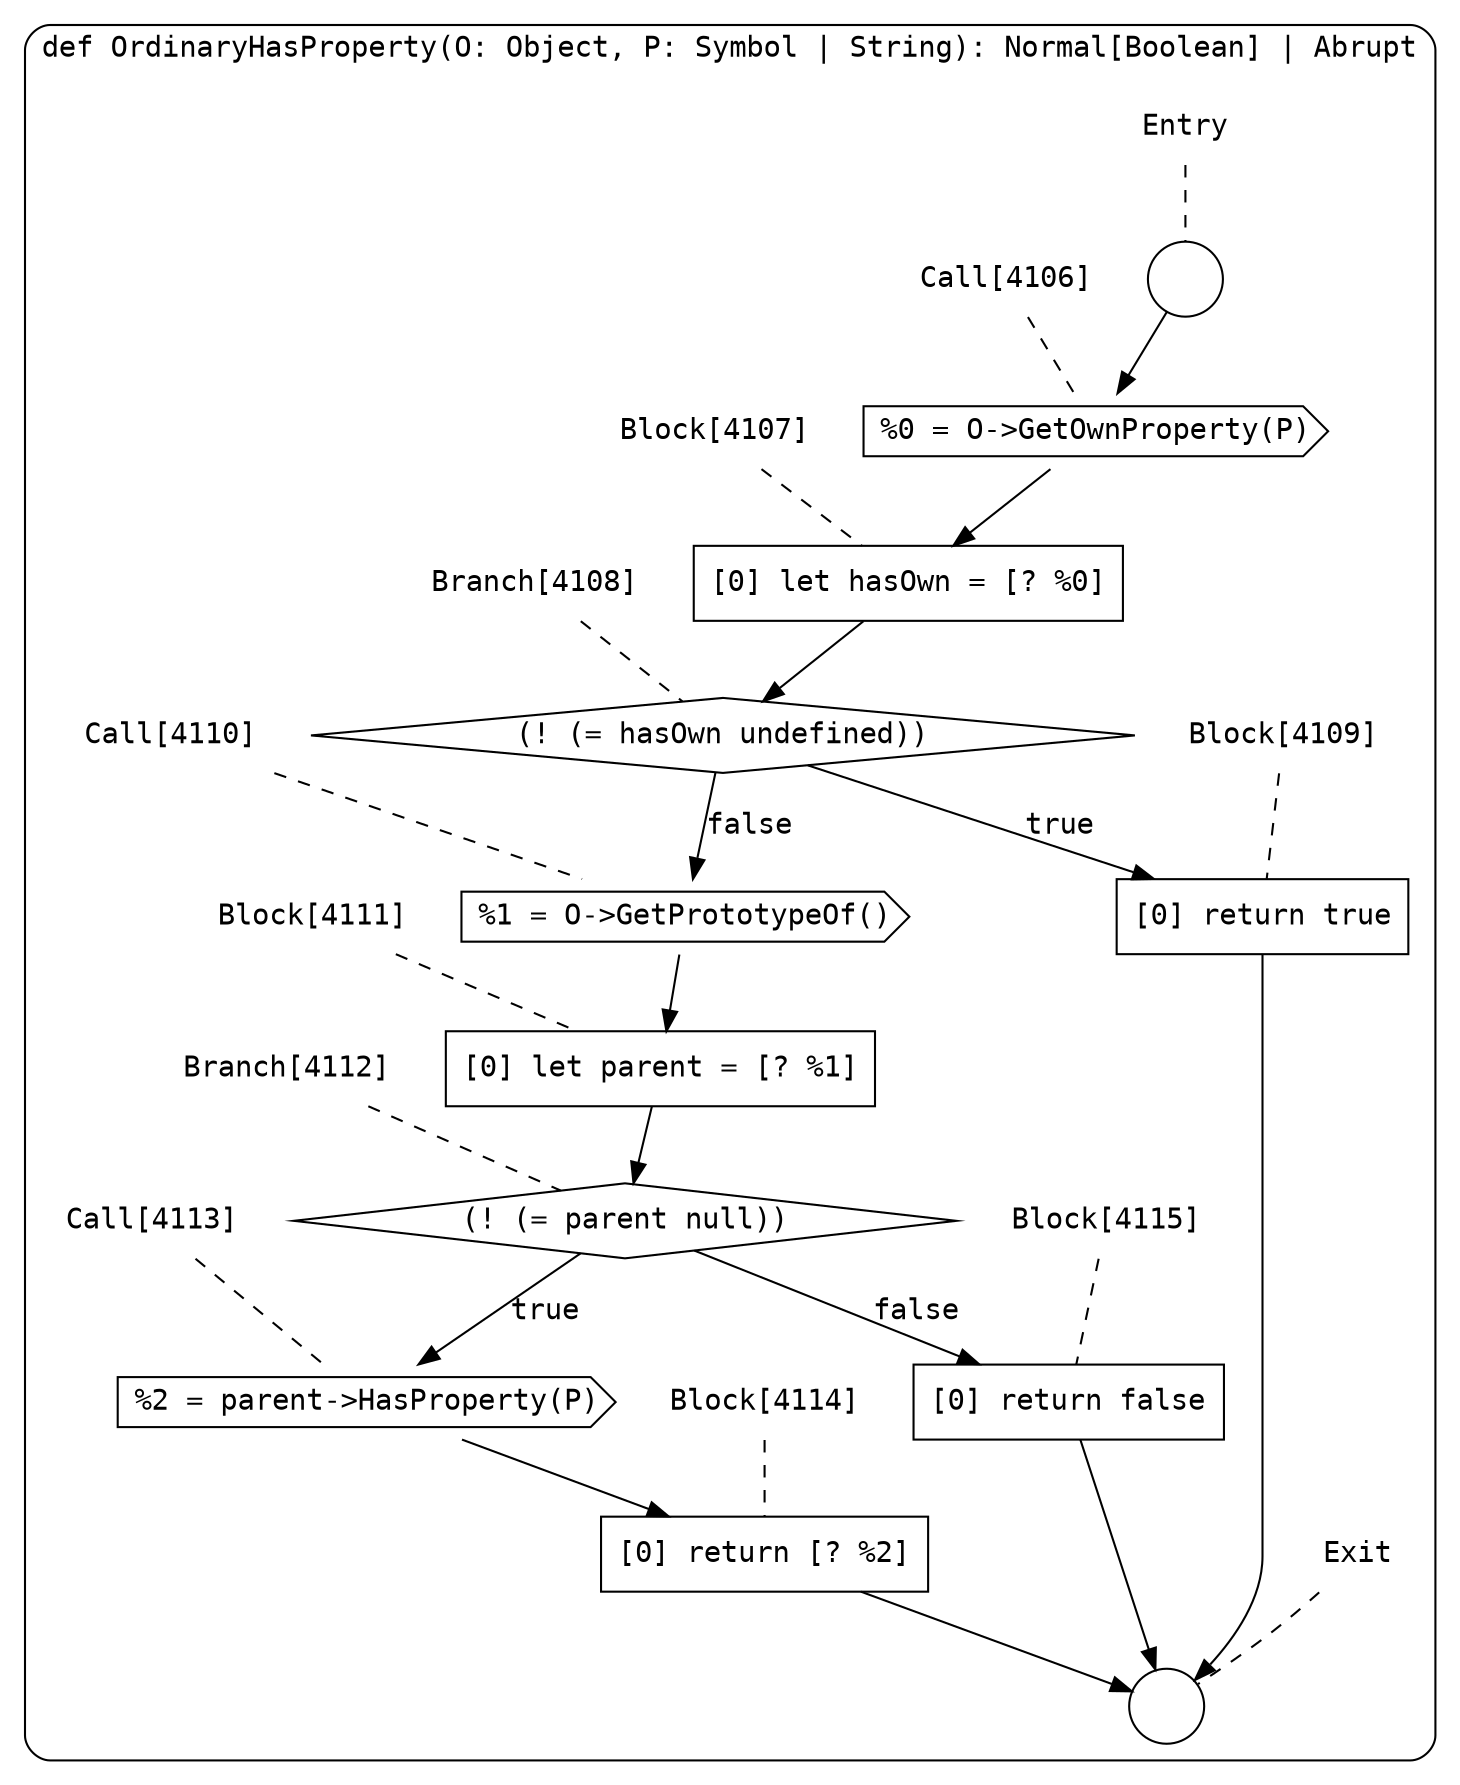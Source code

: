 digraph {
  graph [fontname = "Consolas"]
  node [fontname = "Consolas"]
  edge [fontname = "Consolas"]
  subgraph cluster1062 {
    label = "def OrdinaryHasProperty(O: Object, P: Symbol | String): Normal[Boolean] | Abrupt"
    style = rounded
    cluster1062_entry_name [shape=none, label=<<font color="black">Entry</font>>]
    cluster1062_entry_name -> cluster1062_entry [arrowhead=none, color="black", style=dashed]
    cluster1062_entry [shape=circle label=" " color="black" fillcolor="white" style=filled]
    cluster1062_entry -> node4106 [color="black"]
    cluster1062_exit_name [shape=none, label=<<font color="black">Exit</font>>]
    cluster1062_exit_name -> cluster1062_exit [arrowhead=none, color="black", style=dashed]
    cluster1062_exit [shape=circle label=" " color="black" fillcolor="white" style=filled]
    node4106_name [shape=none, label=<<font color="black">Call[4106]</font>>]
    node4106_name -> node4106 [arrowhead=none, color="black", style=dashed]
    node4106 [shape=cds, label=<<font color="black">%0 = O-&gt;GetOwnProperty(P)</font>> color="black" fillcolor="white", style=filled]
    node4106 -> node4107 [color="black"]
    node4107_name [shape=none, label=<<font color="black">Block[4107]</font>>]
    node4107_name -> node4107 [arrowhead=none, color="black", style=dashed]
    node4107 [shape=box, label=<<font color="black">[0] let hasOwn = [? %0]<BR ALIGN="LEFT"/></font>> color="black" fillcolor="white", style=filled]
    node4107 -> node4108 [color="black"]
    node4108_name [shape=none, label=<<font color="black">Branch[4108]</font>>]
    node4108_name -> node4108 [arrowhead=none, color="black", style=dashed]
    node4108 [shape=diamond, label=<<font color="black">(! (= hasOwn undefined))</font>> color="black" fillcolor="white", style=filled]
    node4108 -> node4109 [label=<<font color="black">true</font>> color="black"]
    node4108 -> node4110 [label=<<font color="black">false</font>> color="black"]
    node4109_name [shape=none, label=<<font color="black">Block[4109]</font>>]
    node4109_name -> node4109 [arrowhead=none, color="black", style=dashed]
    node4109 [shape=box, label=<<font color="black">[0] return true<BR ALIGN="LEFT"/></font>> color="black" fillcolor="white", style=filled]
    node4109 -> cluster1062_exit [color="black"]
    node4110_name [shape=none, label=<<font color="black">Call[4110]</font>>]
    node4110_name -> node4110 [arrowhead=none, color="black", style=dashed]
    node4110 [shape=cds, label=<<font color="black">%1 = O-&gt;GetPrototypeOf()</font>> color="black" fillcolor="white", style=filled]
    node4110 -> node4111 [color="black"]
    node4111_name [shape=none, label=<<font color="black">Block[4111]</font>>]
    node4111_name -> node4111 [arrowhead=none, color="black", style=dashed]
    node4111 [shape=box, label=<<font color="black">[0] let parent = [? %1]<BR ALIGN="LEFT"/></font>> color="black" fillcolor="white", style=filled]
    node4111 -> node4112 [color="black"]
    node4112_name [shape=none, label=<<font color="black">Branch[4112]</font>>]
    node4112_name -> node4112 [arrowhead=none, color="black", style=dashed]
    node4112 [shape=diamond, label=<<font color="black">(! (= parent null))</font>> color="black" fillcolor="white", style=filled]
    node4112 -> node4113 [label=<<font color="black">true</font>> color="black"]
    node4112 -> node4115 [label=<<font color="black">false</font>> color="black"]
    node4113_name [shape=none, label=<<font color="black">Call[4113]</font>>]
    node4113_name -> node4113 [arrowhead=none, color="black", style=dashed]
    node4113 [shape=cds, label=<<font color="black">%2 = parent-&gt;HasProperty(P)</font>> color="black" fillcolor="white", style=filled]
    node4113 -> node4114 [color="black"]
    node4115_name [shape=none, label=<<font color="black">Block[4115]</font>>]
    node4115_name -> node4115 [arrowhead=none, color="black", style=dashed]
    node4115 [shape=box, label=<<font color="black">[0] return false<BR ALIGN="LEFT"/></font>> color="black" fillcolor="white", style=filled]
    node4115 -> cluster1062_exit [color="black"]
    node4114_name [shape=none, label=<<font color="black">Block[4114]</font>>]
    node4114_name -> node4114 [arrowhead=none, color="black", style=dashed]
    node4114 [shape=box, label=<<font color="black">[0] return [? %2]<BR ALIGN="LEFT"/></font>> color="black" fillcolor="white", style=filled]
    node4114 -> cluster1062_exit [color="black"]
  }
}